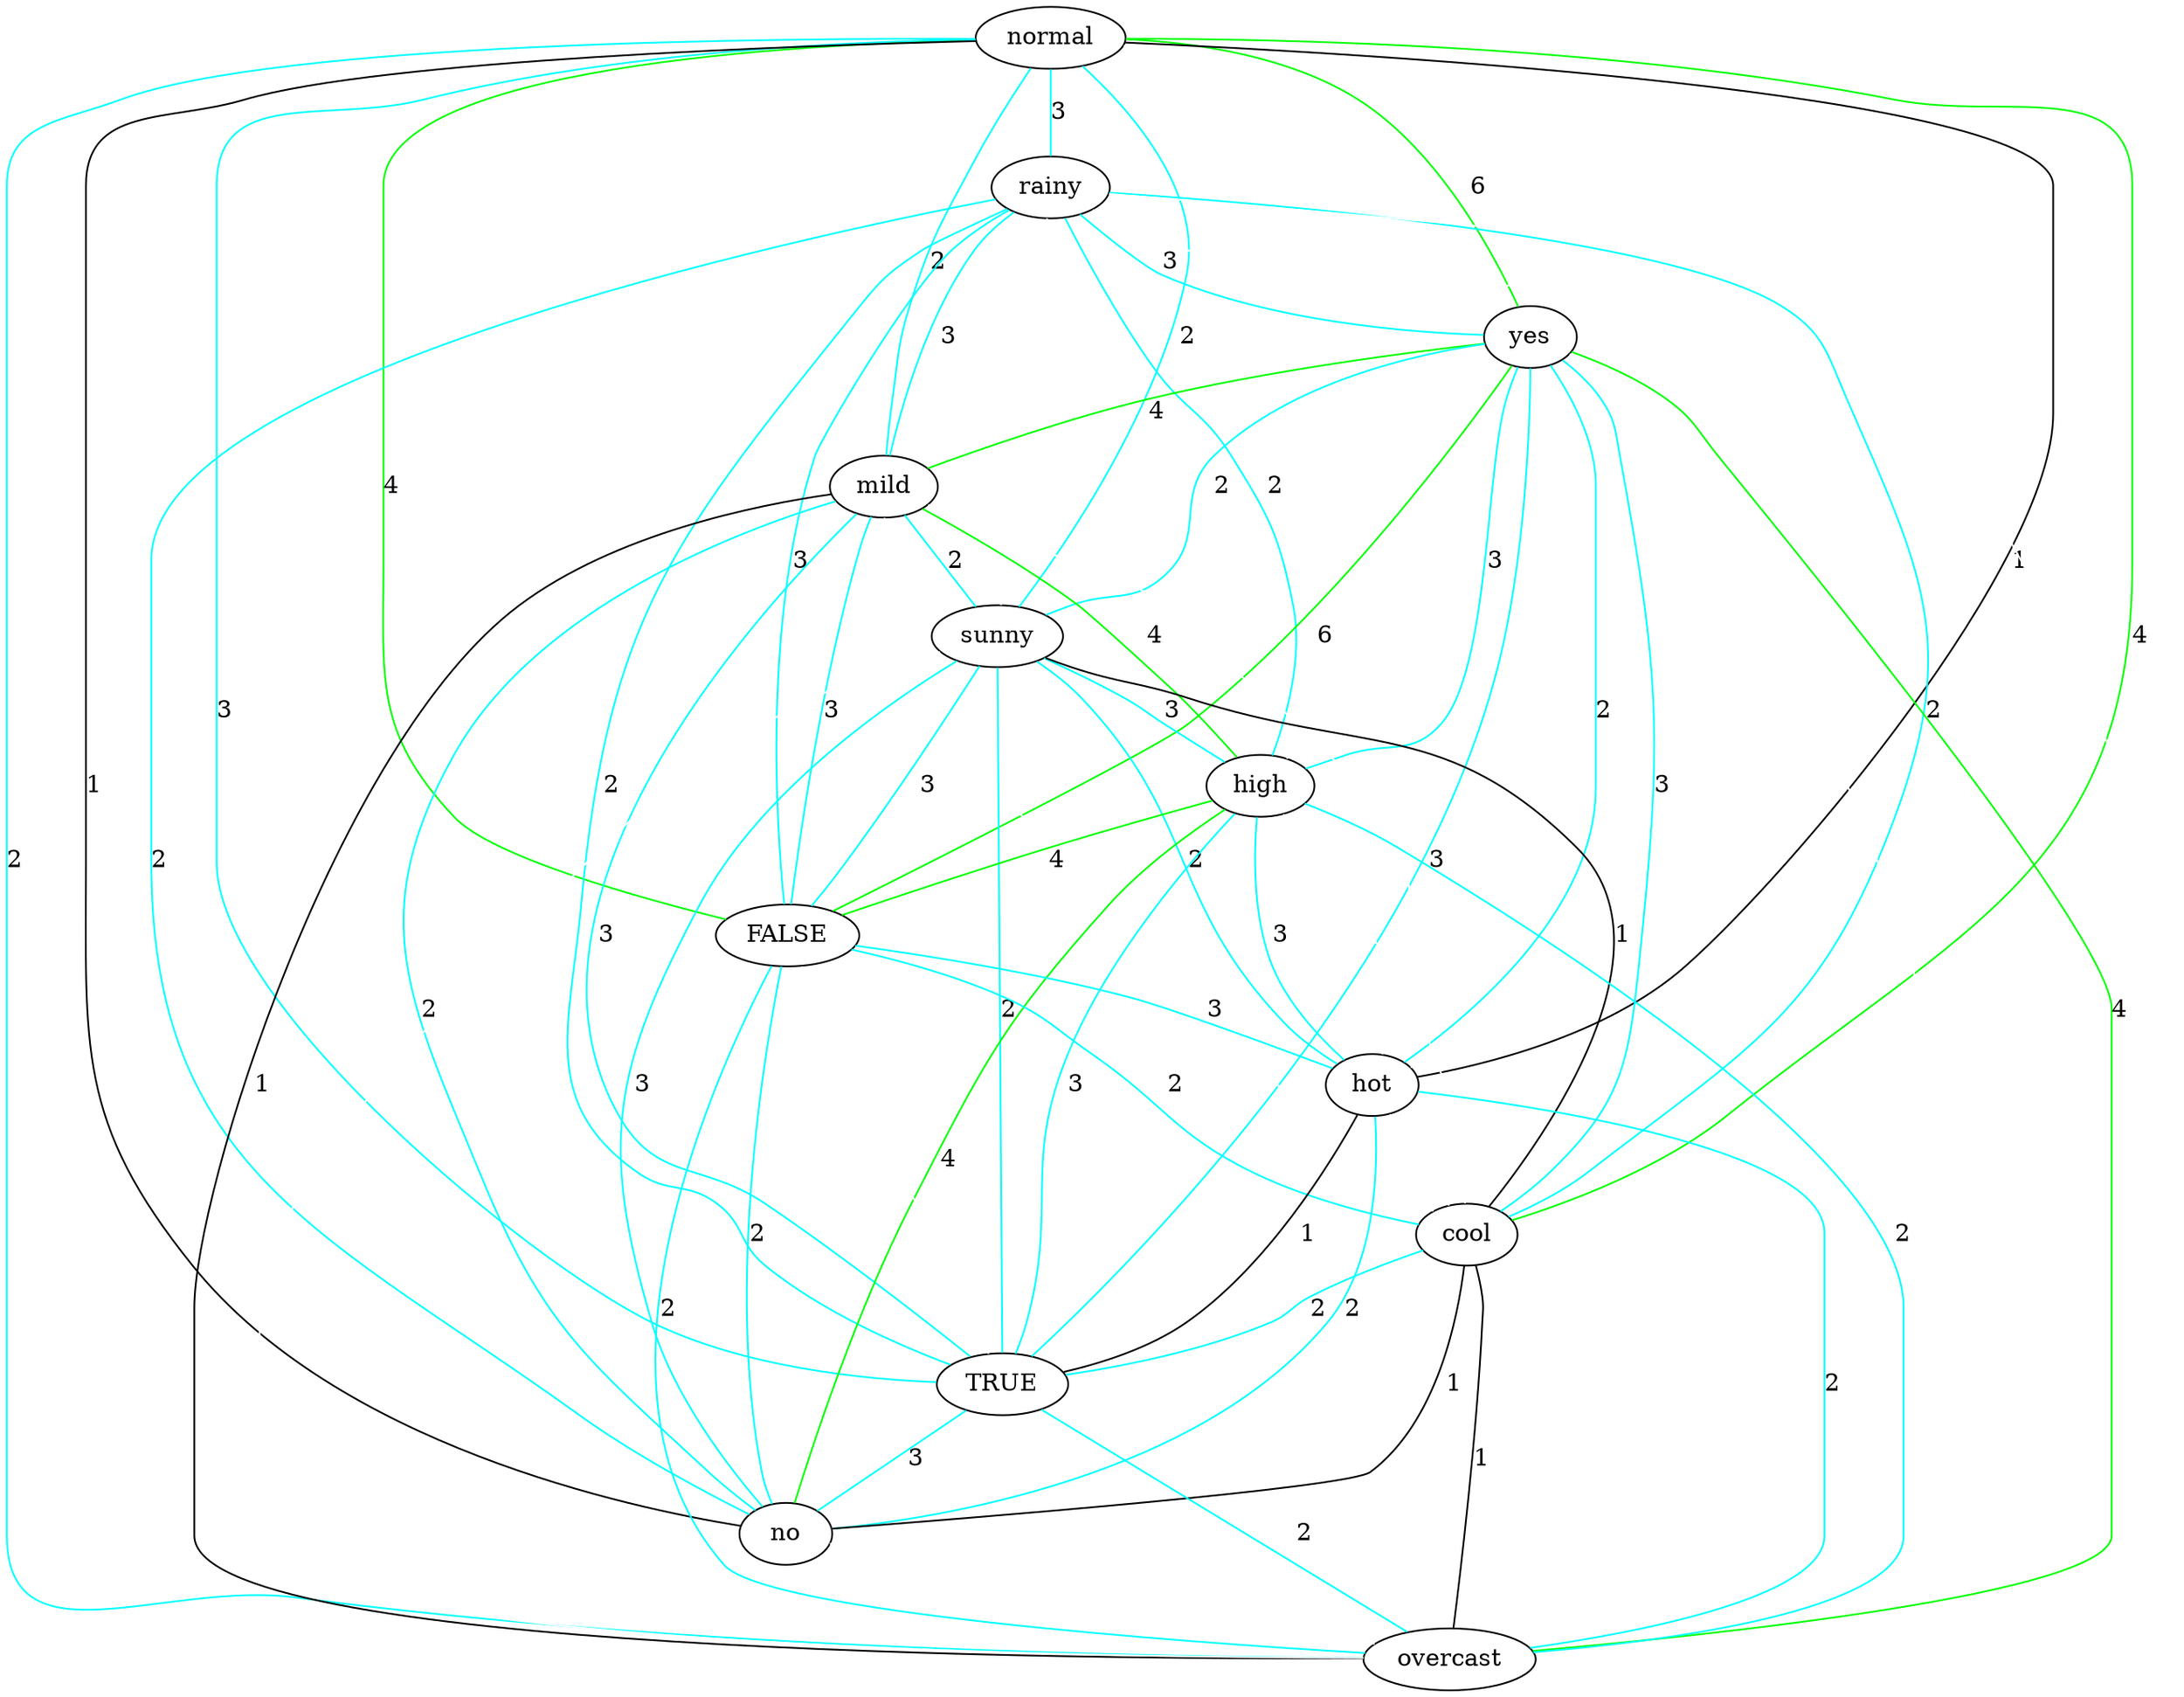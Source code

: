 strict graph "" {
normal;
rainy;
yes;
mild;
sunny;
high;
FALSE;
hot;
cool;
TRUE;
no;
overcast;
normal -- FALSE  [color=green, label=4];
normal -- rainy  [color=cyan, label=3];
normal -- yes  [color=green, label=6];
normal -- cool  [color=green, label=4];
normal -- hot  [color=black, label=1];
normal -- mild  [color=cyan, label=2];
normal -- sunny  [color=cyan, label=2];
normal -- TRUE  [color=cyan, label=3];
normal -- no  [color=black, label=1];
normal -- overcast  [color=cyan, label=2];
normal -- high  [color=white];
rainy -- FALSE  [color=cyan, label=3];
rainy -- yes  [color=cyan, label=3];
rainy -- cool  [color=cyan, label=2];
rainy -- hot  [color=white];
rainy -- mild  [color=cyan, label=3];
rainy -- sunny  [color=white];
rainy -- TRUE  [color=cyan, label=2];
rainy -- no  [color=cyan, label=2];
rainy -- overcast  [color=white];
rainy -- high  [color=cyan, label=2];
yes -- cool  [color=cyan, label=3];
yes -- TRUE  [color=cyan, label=3];
yes -- hot  [color=cyan, label=2];
yes -- mild  [color=green, label=4];
yes -- high  [color=cyan, label=3];
yes -- FALSE  [color=green, label=6];
yes -- no  [color=white];
yes -- overcast  [color=green, label=4];
yes -- sunny  [color=cyan, label=2];
mild -- cool  [color=white];
mild -- TRUE  [color=cyan, label=3];
mild -- hot  [color=white];
mild -- sunny  [color=cyan, label=2];
mild -- FALSE  [color=cyan, label=3];
mild -- no  [color=cyan, label=2];
mild -- overcast  [color=black, label=1];
mild -- high  [color=green, label=4];
sunny -- TRUE  [color=cyan, label=2];
sunny -- hot  [color=cyan, label=2];
sunny -- cool  [color=black, label=1];
sunny -- FALSE  [color=cyan, label=3];
sunny -- no  [color=cyan, label=3];
sunny -- overcast  [color=white];
sunny -- high  [color=cyan, label=3];
high -- TRUE  [color=cyan, label=3];
high -- hot  [color=cyan, label=3];
high -- cool  [color=white];
high -- FALSE  [color=green, label=4];
high -- no  [color=green, label=4];
high -- overcast  [color=cyan, label=2];
FALSE -- cool  [color=cyan, label=2];
FALSE -- hot  [color=cyan, label=3];
FALSE -- TRUE  [color=white];
FALSE -- no  [color=cyan, label=2];
FALSE -- overcast  [color=cyan, label=2];
hot -- cool  [color=white];
hot -- TRUE  [color=black, label=1];
hot -- no  [color=cyan, label=2];
hot -- overcast  [color=cyan, label=2];
cool -- TRUE  [color=cyan, label=2];
cool -- no  [color=black, label=1];
cool -- overcast  [color=black, label=1];
TRUE -- no  [color=cyan, label=3];
TRUE -- overcast  [color=cyan, label=2];
no -- overcast  [color=white];
}
